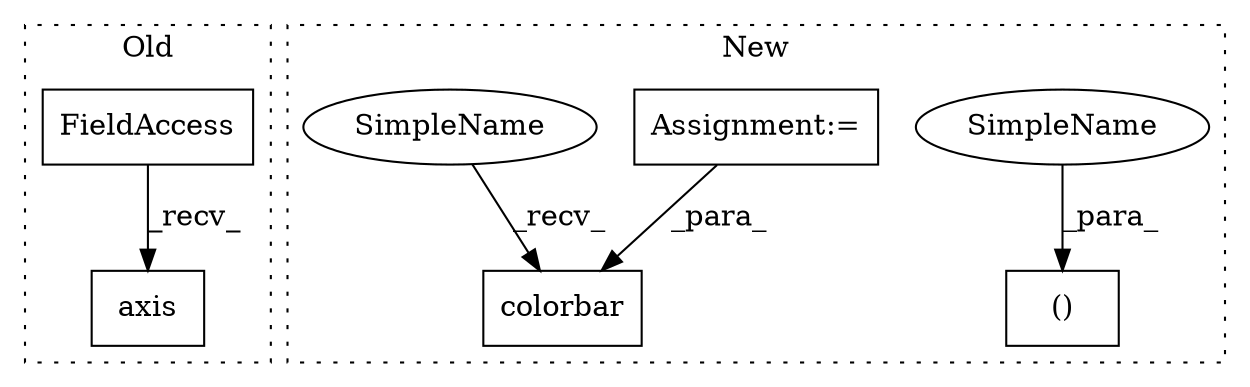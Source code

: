 digraph G {
subgraph cluster0 {
1 [label="axis" a="32" s="1887,1893" l="5,1" shape="box"];
3 [label="FieldAccess" a="22" s="1869" l="10" shape="box"];
label = "Old";
style="dotted";
}
subgraph cluster1 {
2 [label="colorbar" a="32" s="1371,1392" l="9,1" shape="box"];
4 [label="()" a="106" s="888" l="20" shape="box"];
5 [label="Assignment:=" a="7" s="980" l="1" shape="box"];
6 [label="SimpleName" a="42" s="888" l="3" shape="ellipse"];
7 [label="SimpleName" a="42" s="1367" l="3" shape="ellipse"];
label = "New";
style="dotted";
}
3 -> 1 [label="_recv_"];
5 -> 2 [label="_para_"];
6 -> 4 [label="_para_"];
7 -> 2 [label="_recv_"];
}
